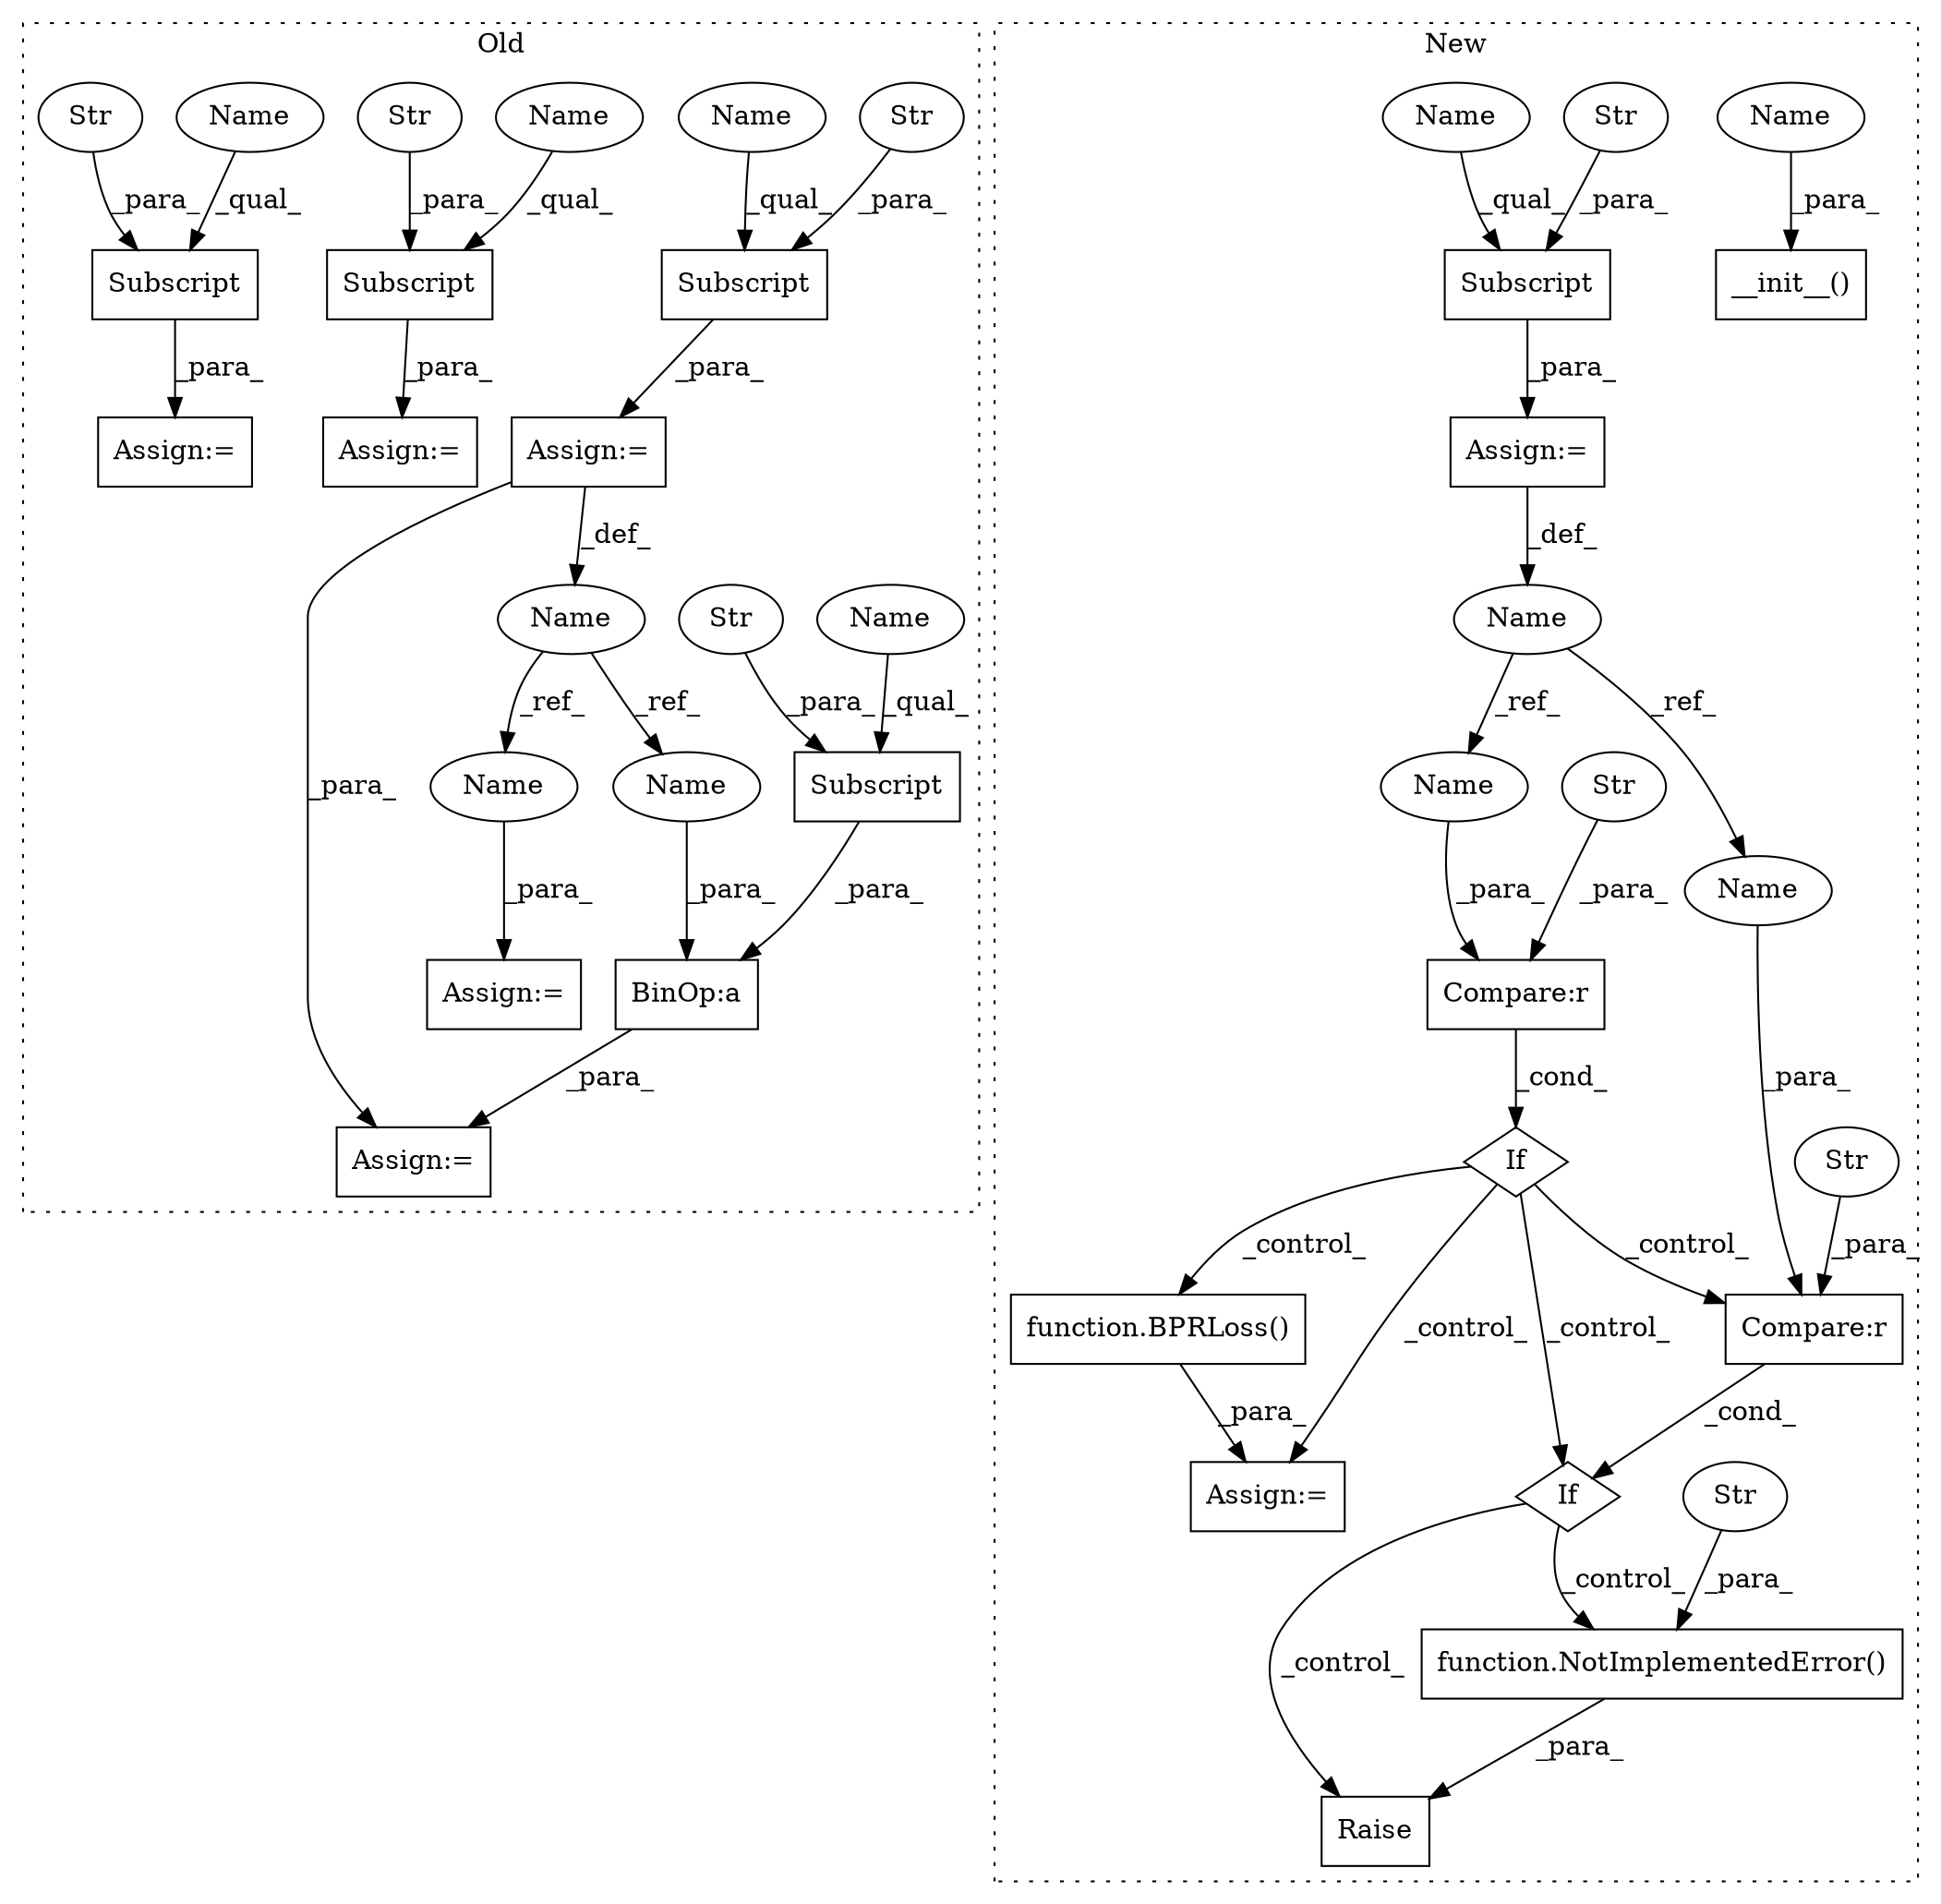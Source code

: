 digraph G {
subgraph cluster0 {
1 [label="Subscript" a="63" s="6766,0" l="23,0" shape="box"];
5 [label="Str" a="66" s="6773" l="15" shape="ellipse"];
13 [label="Assign:=" a="68" s="6763" l="3" shape="box"];
14 [label="Subscript" a="63" s="6884,0" l="32,0" shape="box"];
15 [label="Str" a="66" s="6891" l="24" shape="ellipse"];
16 [label="Assign:=" a="68" s="6881" l="3" shape="box"];
17 [label="BinOp:a" a="82" s="6830" l="3" shape="box"];
20 [label="Subscript" a="63" s="6833,0" l="21,0" shape="box"];
21 [label="Str" a="66" s="6840" l="13" shape="ellipse"];
22 [label="Assign:=" a="68" s="6815" l="3" shape="box"];
23 [label="Subscript" a="63" s="7276,0" l="17,0" shape="box"];
24 [label="Str" a="66" s="7283" l="9" shape="ellipse"];
25 [label="Assign:=" a="68" s="7273" l="3" shape="box"];
26 [label="Name" a="87" s="6751" l="12" shape="ellipse"];
27 [label="Assign:=" a="68" s="6944" l="3" shape="box"];
32 [label="Name" a="87" s="7276" l="6" shape="ellipse"];
33 [label="Name" a="87" s="6766" l="6" shape="ellipse"];
34 [label="Name" a="87" s="6884" l="6" shape="ellipse"];
35 [label="Name" a="87" s="6833" l="6" shape="ellipse"];
36 [label="Name" a="87" s="6947" l="12" shape="ellipse"];
37 [label="Name" a="87" s="6818" l="12" shape="ellipse"];
label = "Old";
style="dotted";
}
subgraph cluster1 {
2 [label="function.NotImplementedError()" a="75" s="4642,4703" l="20,1" shape="box"];
3 [label="Raise" a="91" s="4636" l="6" shape="box"];
4 [label="Str" a="66" s="4662" l="41" shape="ellipse"];
6 [label="If" a="96" s="4457" l="3" shape="diamond"];
7 [label="Compare:r" a="40" s="4460" l="23" shape="box"];
8 [label="Str" a="66" s="4478" l="5" shape="ellipse"];
9 [label="If" a="96" s="4536" l="0" shape="diamond"];
10 [label="Compare:r" a="40" s="4536" l="22" shape="box"];
11 [label="Str" a="66" s="4554" l="4" shape="ellipse"];
12 [label="Name" a="87" s="4078" l="14" shape="ellipse"];
18 [label="function.BPRLoss()" a="75" s="4513" l="9" shape="box"];
19 [label="Assign:=" a="68" s="4510" l="3" shape="box"];
28 [label="Assign:=" a="68" s="4092" l="3" shape="box"];
29 [label="Subscript" a="63" s="4095,0" l="19,0" shape="box"];
30 [label="Str" a="66" s="4102" l="11" shape="ellipse"];
31 [label="__init__()" a="75" s="3674,3717" l="28,1" shape="box"];
38 [label="Name" a="87" s="4536" l="14" shape="ellipse"];
39 [label="Name" a="87" s="4460" l="14" shape="ellipse"];
40 [label="Name" a="87" s="3702" l="6" shape="ellipse"];
41 [label="Name" a="87" s="4095" l="6" shape="ellipse"];
label = "New";
style="dotted";
}
1 -> 13 [label="_para_"];
2 -> 3 [label="_para_"];
4 -> 2 [label="_para_"];
5 -> 1 [label="_para_"];
6 -> 18 [label="_control_"];
6 -> 9 [label="_control_"];
6 -> 10 [label="_control_"];
6 -> 19 [label="_control_"];
7 -> 6 [label="_cond_"];
8 -> 7 [label="_para_"];
9 -> 2 [label="_control_"];
9 -> 3 [label="_control_"];
10 -> 9 [label="_cond_"];
11 -> 10 [label="_para_"];
12 -> 38 [label="_ref_"];
12 -> 39 [label="_ref_"];
13 -> 26 [label="_def_"];
13 -> 22 [label="_para_"];
14 -> 16 [label="_para_"];
15 -> 14 [label="_para_"];
17 -> 22 [label="_para_"];
18 -> 19 [label="_para_"];
20 -> 17 [label="_para_"];
21 -> 20 [label="_para_"];
23 -> 25 [label="_para_"];
24 -> 23 [label="_para_"];
26 -> 36 [label="_ref_"];
26 -> 37 [label="_ref_"];
28 -> 12 [label="_def_"];
29 -> 28 [label="_para_"];
30 -> 29 [label="_para_"];
32 -> 23 [label="_qual_"];
33 -> 1 [label="_qual_"];
34 -> 14 [label="_qual_"];
35 -> 20 [label="_qual_"];
36 -> 27 [label="_para_"];
37 -> 17 [label="_para_"];
38 -> 10 [label="_para_"];
39 -> 7 [label="_para_"];
40 -> 31 [label="_para_"];
41 -> 29 [label="_qual_"];
}